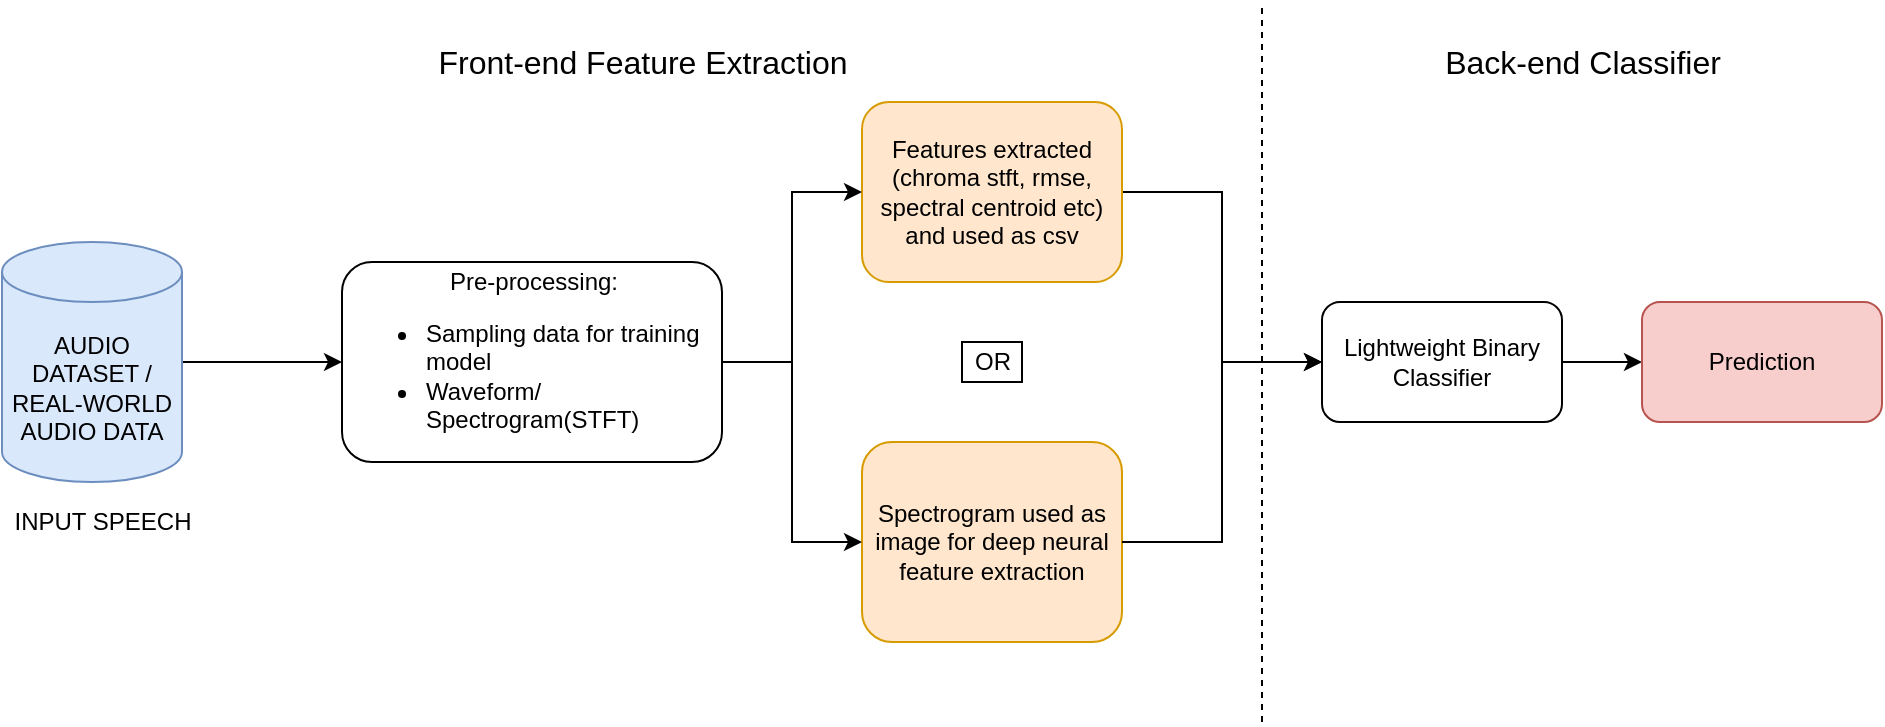 <mxfile version="13.9.3" type="github"><diagram id="b9DlpvvO-KCyL3W_fTDE" name="Page-1"><mxGraphModel dx="1114" dy="499" grid="1" gridSize="10" guides="1" tooltips="1" connect="1" arrows="1" fold="1" page="1" pageScale="1" pageWidth="850" pageHeight="1100" math="0" shadow="0"><root><mxCell id="0"/><mxCell id="1" parent="0"/><mxCell id="jatw2FvO_QT_JbdgN5NH-18" style="edgeStyle=orthogonalEdgeStyle;rounded=0;orthogonalLoop=1;jettySize=auto;html=1;exitX=1;exitY=0.5;exitDx=0;exitDy=0;entryX=0;entryY=0.5;entryDx=0;entryDy=0;" edge="1" parent="1" source="jatw2FvO_QT_JbdgN5NH-3" target="jatw2FvO_QT_JbdgN5NH-7"><mxGeometry relative="1" as="geometry"/></mxCell><mxCell id="jatw2FvO_QT_JbdgN5NH-3" value="Features extracted (chroma stft, rmse, spectral centroid etc) and used as csv" style="rounded=1;whiteSpace=wrap;html=1;fillColor=#ffe6cc;strokeColor=#d79b00;" vertex="1" parent="1"><mxGeometry x="480" y="110" width="130" height="90" as="geometry"/></mxCell><mxCell id="jatw2FvO_QT_JbdgN5NH-4" value="Spectrogram used as image for deep neural feature extraction" style="rounded=1;whiteSpace=wrap;html=1;fillColor=#ffe6cc;strokeColor=#d79b00;" vertex="1" parent="1"><mxGeometry x="480" y="280" width="130" height="100" as="geometry"/></mxCell><mxCell id="jatw2FvO_QT_JbdgN5NH-14" style="edgeStyle=orthogonalEdgeStyle;rounded=0;orthogonalLoop=1;jettySize=auto;html=1;exitX=1;exitY=0.5;exitDx=0;exitDy=0;entryX=0;entryY=0.5;entryDx=0;entryDy=0;" edge="1" parent="1" source="jatw2FvO_QT_JbdgN5NH-4" target="jatw2FvO_QT_JbdgN5NH-7"><mxGeometry relative="1" as="geometry"><mxPoint x="840" y="240" as="sourcePoint"/></mxGeometry></mxCell><mxCell id="jatw2FvO_QT_JbdgN5NH-28" value="" style="edgeStyle=orthogonalEdgeStyle;rounded=0;orthogonalLoop=1;jettySize=auto;html=1;" edge="1" parent="1" source="jatw2FvO_QT_JbdgN5NH-7" target="jatw2FvO_QT_JbdgN5NH-27"><mxGeometry relative="1" as="geometry"/></mxCell><mxCell id="jatw2FvO_QT_JbdgN5NH-7" value="Lightweight Binary Classifier" style="rounded=1;whiteSpace=wrap;html=1;" vertex="1" parent="1"><mxGeometry x="710" y="210" width="120" height="60" as="geometry"/></mxCell><mxCell id="jatw2FvO_QT_JbdgN5NH-20" style="edgeStyle=orthogonalEdgeStyle;rounded=0;orthogonalLoop=1;jettySize=auto;html=1;exitX=1;exitY=0.5;exitDx=0;exitDy=0;entryX=0;entryY=0.5;entryDx=0;entryDy=0;" edge="1" parent="1" source="jatw2FvO_QT_JbdgN5NH-16" target="jatw2FvO_QT_JbdgN5NH-3"><mxGeometry relative="1" as="geometry"/></mxCell><mxCell id="jatw2FvO_QT_JbdgN5NH-21" style="edgeStyle=orthogonalEdgeStyle;rounded=0;orthogonalLoop=1;jettySize=auto;html=1;exitX=1;exitY=0.5;exitDx=0;exitDy=0;" edge="1" parent="1" source="jatw2FvO_QT_JbdgN5NH-16" target="jatw2FvO_QT_JbdgN5NH-4"><mxGeometry relative="1" as="geometry"/></mxCell><mxCell id="jatw2FvO_QT_JbdgN5NH-16" value="&lt;div style=&quot;text-align: center&quot;&gt;&lt;span&gt;Pre-processing:&lt;/span&gt;&lt;/div&gt;&lt;div&gt;&lt;ul&gt;&lt;li&gt;&lt;span&gt;Sampling data for training model&lt;/span&gt;&lt;/li&gt;&lt;li&gt;&lt;span&gt;Waveform/ Spectrogram(STFT)&lt;/span&gt;&lt;/li&gt;&lt;/ul&gt;&lt;/div&gt;" style="rounded=1;whiteSpace=wrap;html=1;align=left;" vertex="1" parent="1"><mxGeometry x="220" y="190" width="190" height="100" as="geometry"/></mxCell><mxCell id="jatw2FvO_QT_JbdgN5NH-26" style="edgeStyle=orthogonalEdgeStyle;rounded=0;orthogonalLoop=1;jettySize=auto;html=1;entryX=0;entryY=0.5;entryDx=0;entryDy=0;" edge="1" parent="1" source="jatw2FvO_QT_JbdgN5NH-23" target="jatw2FvO_QT_JbdgN5NH-16"><mxGeometry relative="1" as="geometry"/></mxCell><mxCell id="jatw2FvO_QT_JbdgN5NH-23" value="AUDIO DATASET / REAL-WORLD AUDIO DATA" style="shape=cylinder3;whiteSpace=wrap;html=1;boundedLbl=1;backgroundOutline=1;size=15;fillColor=#dae8fc;strokeColor=#6c8ebf;" vertex="1" parent="1"><mxGeometry x="50" y="180" width="90" height="120" as="geometry"/></mxCell><mxCell id="jatw2FvO_QT_JbdgN5NH-24" value="OR" style="text;html=1;align=center;verticalAlign=middle;resizable=0;points=[];autosize=1;strokeColor=#000000;" vertex="1" parent="1"><mxGeometry x="530" y="230" width="30" height="20" as="geometry"/></mxCell><mxCell id="jatw2FvO_QT_JbdgN5NH-27" value="Prediction" style="whiteSpace=wrap;html=1;rounded=1;fillColor=#f8cecc;strokeColor=#b85450;" vertex="1" parent="1"><mxGeometry x="870" y="210" width="120" height="60" as="geometry"/></mxCell><mxCell id="jatw2FvO_QT_JbdgN5NH-29" value="" style="endArrow=none;dashed=1;html=1;" edge="1" parent="1"><mxGeometry width="50" height="50" relative="1" as="geometry"><mxPoint x="680" y="420" as="sourcePoint"/><mxPoint x="680" y="60" as="targetPoint"/></mxGeometry></mxCell><mxCell id="jatw2FvO_QT_JbdgN5NH-30" value="&lt;font style=&quot;font-size: 16px&quot;&gt;Front-end Feature Extraction&lt;/font&gt;" style="text;html=1;align=center;verticalAlign=middle;resizable=0;points=[];autosize=1;" vertex="1" parent="1"><mxGeometry x="260" y="80" width="220" height="20" as="geometry"/></mxCell><mxCell id="jatw2FvO_QT_JbdgN5NH-31" value="&lt;font style=&quot;font-size: 16px&quot;&gt;Back-end Classifier&lt;/font&gt;" style="text;html=1;align=center;verticalAlign=middle;resizable=0;points=[];autosize=1;" vertex="1" parent="1"><mxGeometry x="765" y="80" width="150" height="20" as="geometry"/></mxCell><mxCell id="jatw2FvO_QT_JbdgN5NH-32" value="INPUT SPEECH" style="text;html=1;align=center;verticalAlign=middle;resizable=0;points=[];autosize=1;" vertex="1" parent="1"><mxGeometry x="50" y="310" width="100" height="20" as="geometry"/></mxCell></root></mxGraphModel></diagram></mxfile>
